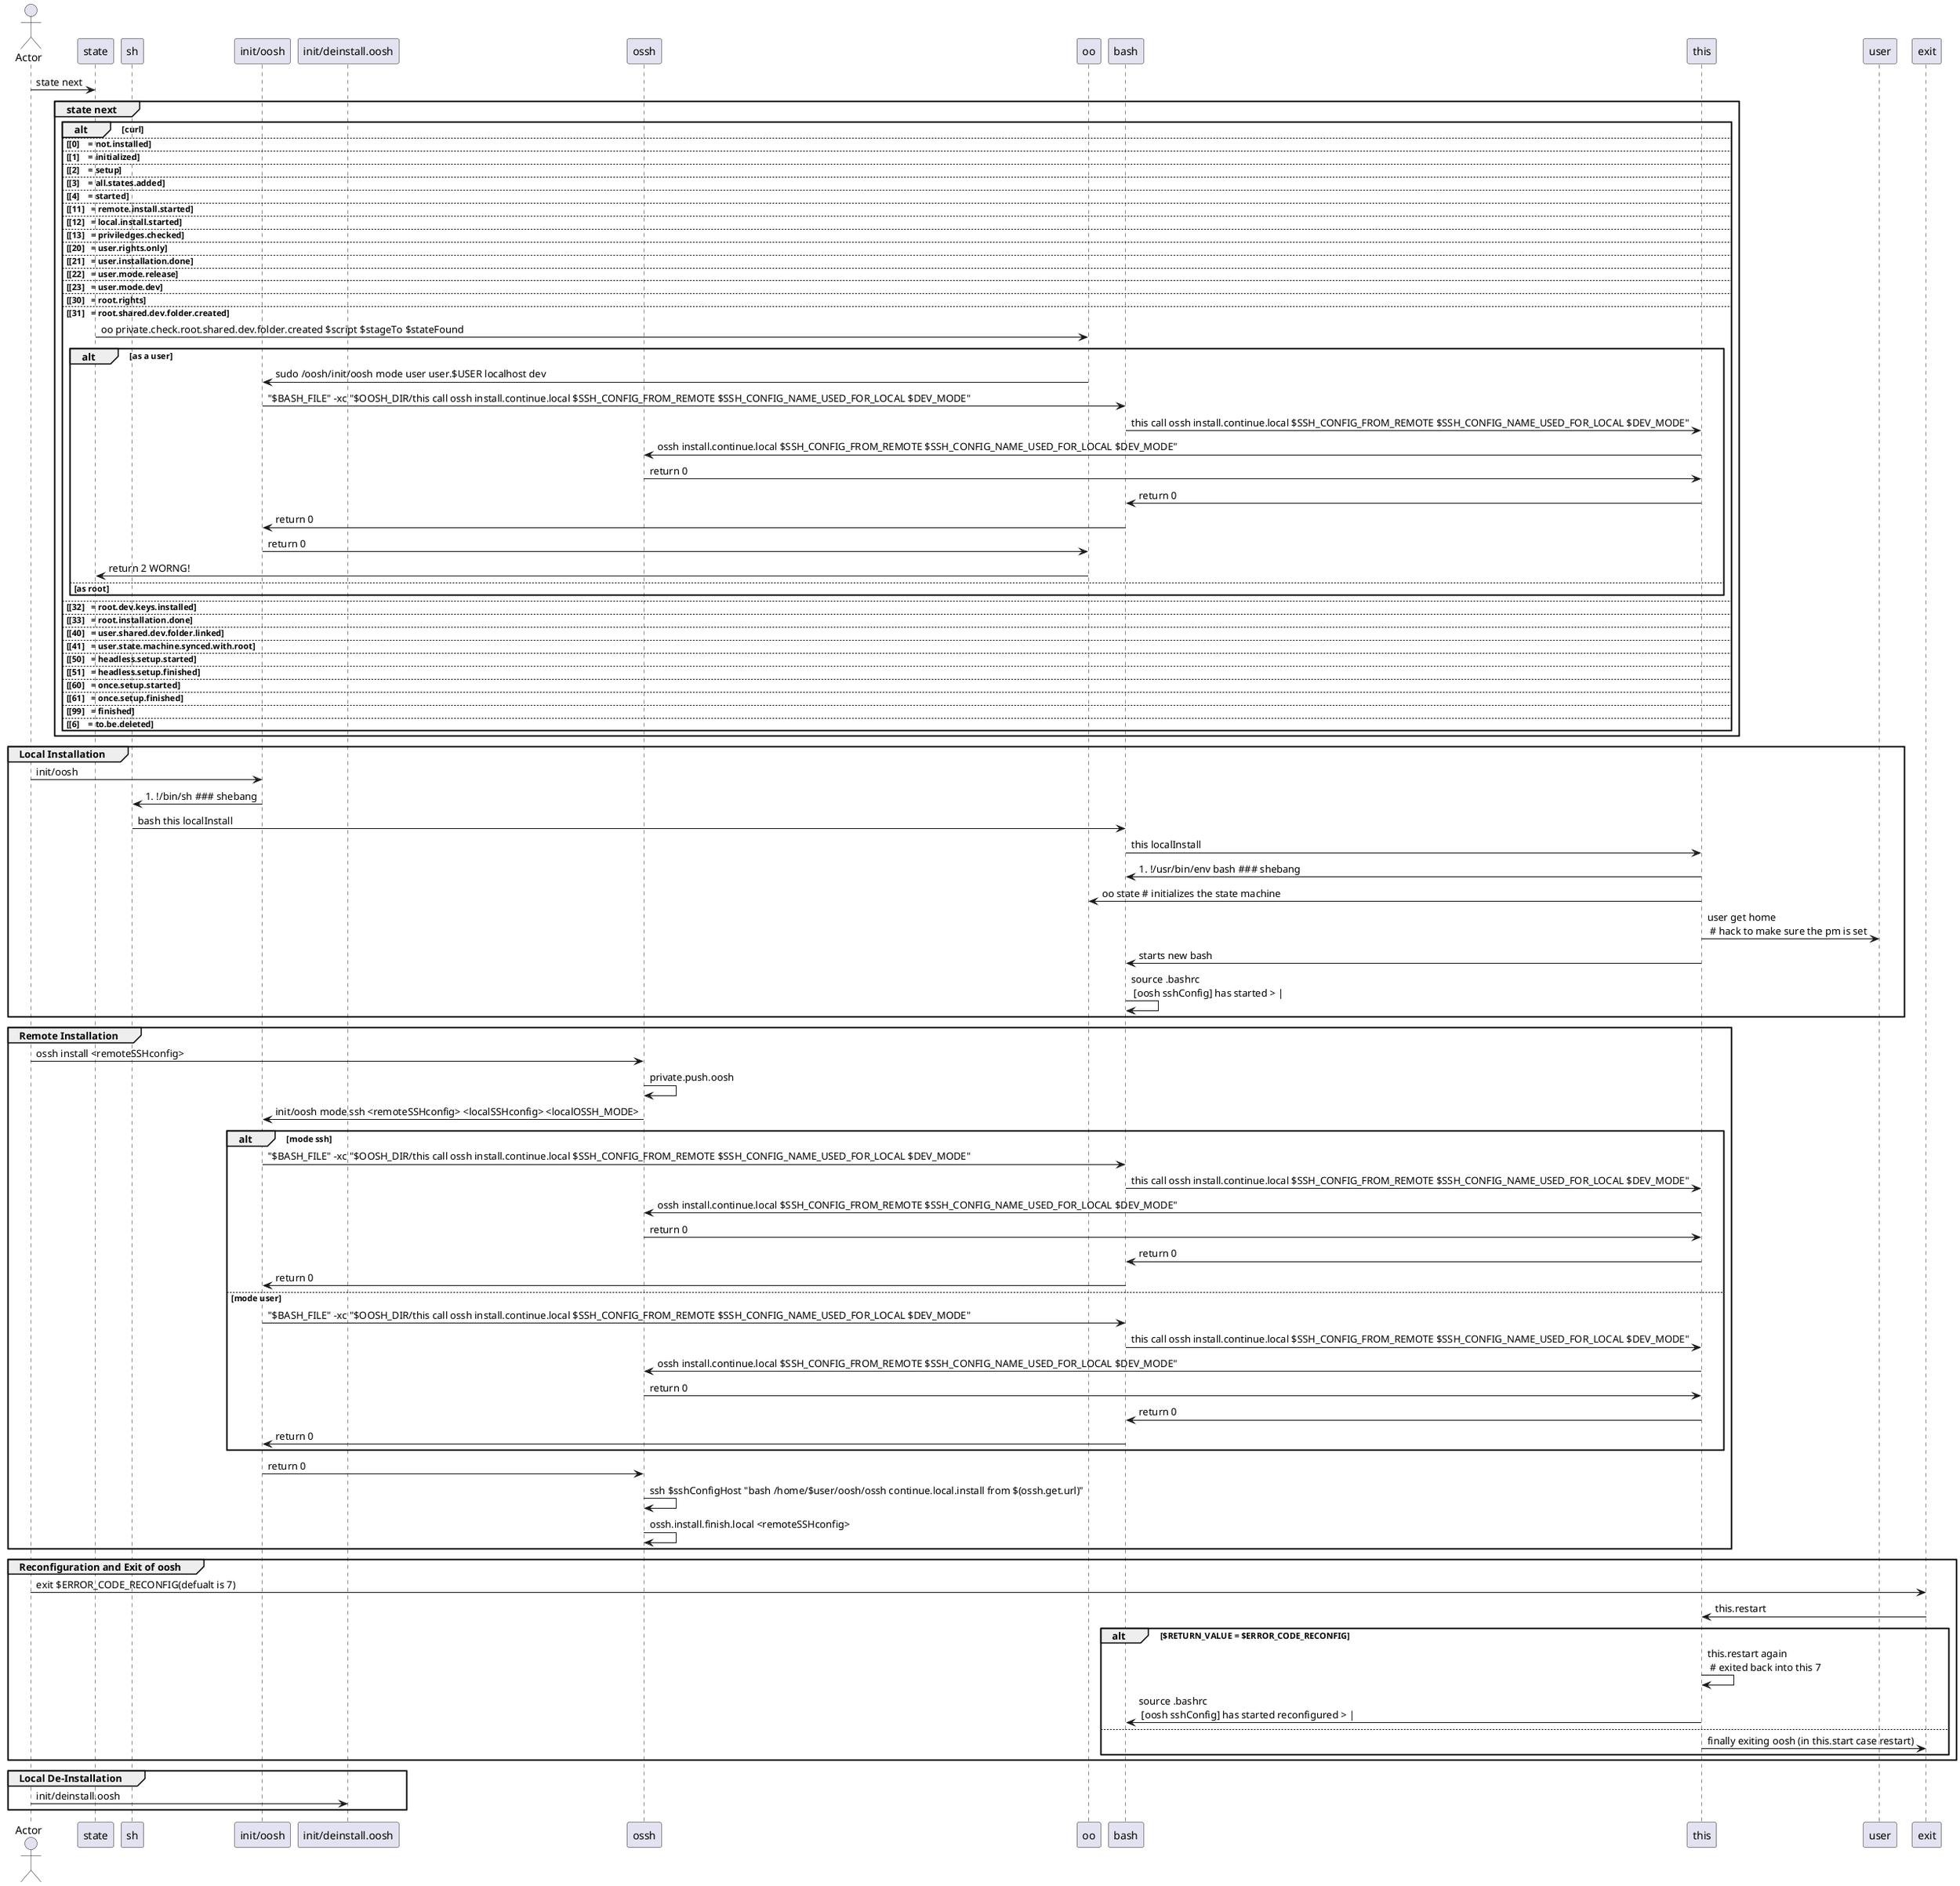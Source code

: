 @startuml
actor Actor as a
participant state
participant sh
participant "init/oosh" as oosh 
participant "init/deinstall.oosh" as deinstall.oosh 
participant ossh
participant oo
participant bash
participant this

a -> state: state next
group state next
    alt curl
    else [0]    = not.installed
    else [1]    = initialized
    else [2]    = setup
    else [3]    = all.states.added
    else [4]    = started
    else [11]   = remote.install.started
    else [12]   = local.install.started
    else [13]   = priviledges.checked
    else [20]   = user.rights.only
    else [21]   = user.installation.done
    else [22]   = user.mode.release
    else [23]   = user.mode.dev
    else [30]   = root.rights
    else [31]   = root.shared.dev.folder.created
        state -> oo: oo private.check.root.shared.dev.folder.created $script $stageTo $stateFound
        alt as a user
            oo -> oosh: sudo ~/oosh/init/oosh mode user user.$USER localhost dev
                    oosh -> bash: "$BASH_FILE" -xc "$OOSH_DIR/this call ossh install.continue.local $SSH_CONFIG_FROM_REMOTE $SSH_CONFIG_NAME_USED_FOR_LOCAL $DEV_MODE"
                    bash -> this: this call ossh install.continue.local $SSH_CONFIG_FROM_REMOTE $SSH_CONFIG_NAME_USED_FOR_LOCAL $DEV_MODE"
                    this -> ossh: ossh install.continue.local $SSH_CONFIG_FROM_REMOTE $SSH_CONFIG_NAME_USED_FOR_LOCAL $DEV_MODE"
                    ossh -> this: return 0
                    this -> bash: return 0
                    bash -> oosh: return 0
            oosh -> oo: return 0
            oo -> state: return 2 WORNG!
        else as root
        end
    else [32]   = root.dev.keys.installed
    else [33]   = root.installation.done
    else [40]   = user.shared.dev.folder.linked
    else [41]   = user.state.machine.synced.with.root
    else [50]   = headless.setup.started
    else [51]   = headless.setup.finished
    else [60]   = once.setup.started
    else [61]   = once.setup.finished
    else [99]   = finished
    else [6]    = to.be.deleted
    end
end

group Local Installation
    a -> oosh: init/oosh
    oosh -> sh: #!/bin/sh ### shebang
    sh -> bash: bash this localInstall
    bash -> this: this localInstall
    this -> bash: #!/usr/bin/env bash ### shebang
    this -> oo: oo state # initializes the state machine
    this -> user: user get home \n # hack to make sure the pm is set
    this -> bash: starts new bash
    bash -> bash: source .bashrc \n [oosh sshConfig] has started > |
end
group Remote Installation

    a -> ossh: ossh install <remoteSSHconfig> 

    ossh -> ossh: private.push.oosh
    ossh -> oosh: init/oosh mode ssh <remoteSSHconfig> <localSSHconfig> <localOSSH_MODE>
    alt mode ssh
        oosh -> bash: "$BASH_FILE" -xc "$OOSH_DIR/this call ossh install.continue.local $SSH_CONFIG_FROM_REMOTE $SSH_CONFIG_NAME_USED_FOR_LOCAL $DEV_MODE"
        bash -> this: this call ossh install.continue.local $SSH_CONFIG_FROM_REMOTE $SSH_CONFIG_NAME_USED_FOR_LOCAL $DEV_MODE"
        this -> ossh: ossh install.continue.local $SSH_CONFIG_FROM_REMOTE $SSH_CONFIG_NAME_USED_FOR_LOCAL $DEV_MODE"
        ossh -> this: return 0
        this -> bash: return 0
        bash -> oosh: return 0
    else mode user
        oosh -> bash: "$BASH_FILE" -xc "$OOSH_DIR/this call ossh install.continue.local $SSH_CONFIG_FROM_REMOTE $SSH_CONFIG_NAME_USED_FOR_LOCAL $DEV_MODE"
        bash -> this: this call ossh install.continue.local $SSH_CONFIG_FROM_REMOTE $SSH_CONFIG_NAME_USED_FOR_LOCAL $DEV_MODE"
        this -> ossh: ossh install.continue.local $SSH_CONFIG_FROM_REMOTE $SSH_CONFIG_NAME_USED_FOR_LOCAL $DEV_MODE"
        ossh -> this: return 0
        this -> bash: return 0
        bash -> oosh: return 0
    end
    oosh -> ossh: return 0
    
    ossh -> ossh: ssh $sshConfigHost "bash /home/$user/oosh/ossh continue.local.install from $(ossh.get.url)"
    ossh -> ossh: ossh.install.finish.local <remoteSSHconfig>
end
group Reconfiguration and Exit of oosh
    a -> exit: exit $ERROR_CODE_RECONFIG(defualt is 7)
    exit -> this: this.restart
    alt $RETURN_VALUE = $ERROR_CODE_RECONFIG
        this -> this: this.restart again \n # exited back into this 7
        this -> bash: source .bashrc \n [oosh sshConfig] has started reconfigured > |
    else
        this -> exit: finally exiting oosh (in this.start case restart)
    end
end
group Local De-Installation
    a -> deinstall.oosh: init/deinstall.oosh
end
@enduml
